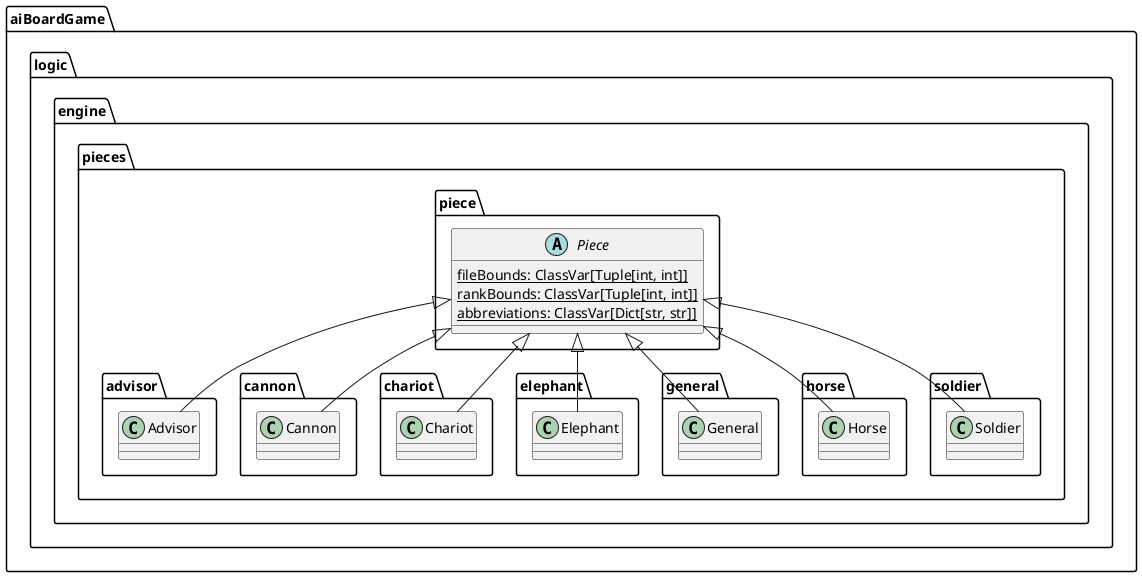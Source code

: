 @startuml Pieces

abstract class aiBoardGame.logic.engine.pieces.piece.Piece {
  fileBounds: ClassVar[Tuple[int, int]] {static}
  rankBounds: ClassVar[Tuple[int, int]] {static}
  abbreviations: ClassVar[Dict[str, str]] {static}
}
class aiBoardGame.logic.engine.pieces.advisor.Advisor {
}
class aiBoardGame.logic.engine.pieces.cannon.Cannon {
}
class aiBoardGame.logic.engine.pieces.chariot.Chariot {
}
class aiBoardGame.logic.engine.pieces.elephant.Elephant {
}
class aiBoardGame.logic.engine.pieces.general.General {
}
class aiBoardGame.logic.engine.pieces.horse.Horse {
}
class aiBoardGame.logic.engine.pieces.soldier.Soldier {
}

aiBoardGame.logic.engine.pieces.piece.Piece <|-- aiBoardGame.logic.engine.pieces.advisor.Advisor
aiBoardGame.logic.engine.pieces.piece.Piece <|-- aiBoardGame.logic.engine.pieces.cannon.Cannon
aiBoardGame.logic.engine.pieces.piece.Piece <|-- aiBoardGame.logic.engine.pieces.chariot.Chariot
aiBoardGame.logic.engine.pieces.piece.Piece <|-- aiBoardGame.logic.engine.pieces.elephant.Elephant
aiBoardGame.logic.engine.pieces.piece.Piece <|-- aiBoardGame.logic.engine.pieces.general.General
aiBoardGame.logic.engine.pieces.piece.Piece <|-- aiBoardGame.logic.engine.pieces.horse.Horse
aiBoardGame.logic.engine.pieces.piece.Piece <|-- aiBoardGame.logic.engine.pieces.soldier.Soldier

@enduml